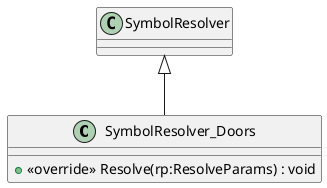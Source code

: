 @startuml
class SymbolResolver_Doors {
    + <<override>> Resolve(rp:ResolveParams) : void
}
SymbolResolver <|-- SymbolResolver_Doors
@enduml
